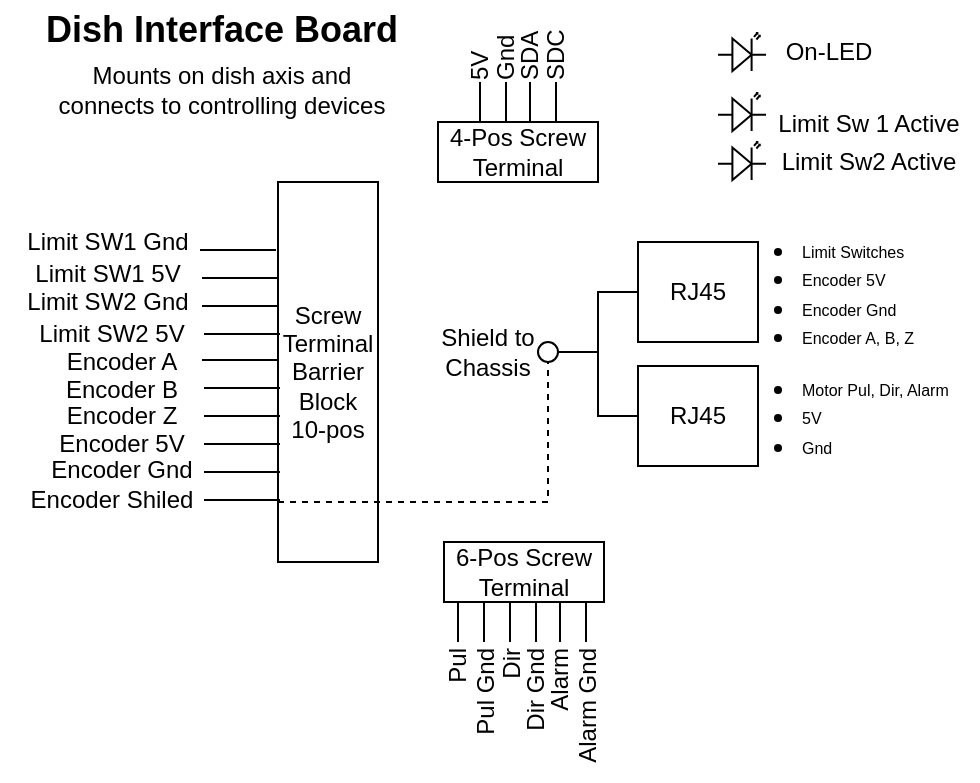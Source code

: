 <mxfile version="26.1.1">
  <diagram name="Page-1" id="n2HbwuNufLtKjAIBImdg">
    <mxGraphModel dx="697" dy="778" grid="1" gridSize="10" guides="1" tooltips="1" connect="1" arrows="1" fold="1" page="1" pageScale="1" pageWidth="850" pageHeight="1100" math="0" shadow="0">
      <root>
        <mxCell id="0" />
        <mxCell id="1" parent="0" />
        <mxCell id="3Djt_9vwnhP9ykRVNRtl-1" value="Screw Terminal Barrier Block 10-pos" style="rounded=0;whiteSpace=wrap;html=1;" vertex="1" parent="1">
          <mxGeometry x="200" y="130" width="50" height="190" as="geometry" />
        </mxCell>
        <mxCell id="3Djt_9vwnhP9ykRVNRtl-2" value="" style="endArrow=none;html=1;rounded=0;exitX=-0.04;exitY=0.085;exitDx=0;exitDy=0;exitPerimeter=0;" edge="1" parent="1">
          <mxGeometry width="50" height="50" relative="1" as="geometry">
            <mxPoint x="199" y="164" as="sourcePoint" />
            <mxPoint x="161" y="164" as="targetPoint" />
          </mxGeometry>
        </mxCell>
        <mxCell id="3Djt_9vwnhP9ykRVNRtl-3" value="" style="endArrow=none;html=1;rounded=0;exitX=-0.04;exitY=0.085;exitDx=0;exitDy=0;exitPerimeter=0;" edge="1" parent="1">
          <mxGeometry width="50" height="50" relative="1" as="geometry">
            <mxPoint x="200" y="178" as="sourcePoint" />
            <mxPoint x="162" y="178" as="targetPoint" />
          </mxGeometry>
        </mxCell>
        <mxCell id="3Djt_9vwnhP9ykRVNRtl-4" value="" style="endArrow=none;html=1;rounded=0;exitX=-0.04;exitY=0.085;exitDx=0;exitDy=0;exitPerimeter=0;" edge="1" parent="1">
          <mxGeometry width="50" height="50" relative="1" as="geometry">
            <mxPoint x="200" y="192" as="sourcePoint" />
            <mxPoint x="162" y="192" as="targetPoint" />
          </mxGeometry>
        </mxCell>
        <mxCell id="3Djt_9vwnhP9ykRVNRtl-5" value="" style="endArrow=none;html=1;rounded=0;exitX=-0.04;exitY=0.085;exitDx=0;exitDy=0;exitPerimeter=0;" edge="1" parent="1">
          <mxGeometry width="50" height="50" relative="1" as="geometry">
            <mxPoint x="201" y="206" as="sourcePoint" />
            <mxPoint x="163" y="206" as="targetPoint" />
          </mxGeometry>
        </mxCell>
        <mxCell id="3Djt_9vwnhP9ykRVNRtl-6" value="" style="endArrow=none;html=1;rounded=0;exitX=-0.04;exitY=0.085;exitDx=0;exitDy=0;exitPerimeter=0;" edge="1" parent="1">
          <mxGeometry width="50" height="50" relative="1" as="geometry">
            <mxPoint x="200" y="219" as="sourcePoint" />
            <mxPoint x="162" y="219" as="targetPoint" />
          </mxGeometry>
        </mxCell>
        <mxCell id="3Djt_9vwnhP9ykRVNRtl-7" value="" style="endArrow=none;html=1;rounded=0;exitX=-0.04;exitY=0.085;exitDx=0;exitDy=0;exitPerimeter=0;" edge="1" parent="1">
          <mxGeometry width="50" height="50" relative="1" as="geometry">
            <mxPoint x="201" y="233" as="sourcePoint" />
            <mxPoint x="163" y="233" as="targetPoint" />
          </mxGeometry>
        </mxCell>
        <mxCell id="3Djt_9vwnhP9ykRVNRtl-8" value="" style="endArrow=none;html=1;rounded=0;exitX=-0.04;exitY=0.085;exitDx=0;exitDy=0;exitPerimeter=0;" edge="1" parent="1">
          <mxGeometry width="50" height="50" relative="1" as="geometry">
            <mxPoint x="201" y="247" as="sourcePoint" />
            <mxPoint x="163" y="247" as="targetPoint" />
          </mxGeometry>
        </mxCell>
        <mxCell id="3Djt_9vwnhP9ykRVNRtl-9" value="" style="endArrow=none;html=1;rounded=0;exitX=-0.04;exitY=0.085;exitDx=0;exitDy=0;exitPerimeter=0;" edge="1" parent="1">
          <mxGeometry width="50" height="50" relative="1" as="geometry">
            <mxPoint x="201" y="261" as="sourcePoint" />
            <mxPoint x="163" y="261" as="targetPoint" />
          </mxGeometry>
        </mxCell>
        <mxCell id="3Djt_9vwnhP9ykRVNRtl-10" value="" style="endArrow=none;html=1;rounded=0;exitX=-0.04;exitY=0.085;exitDx=0;exitDy=0;exitPerimeter=0;" edge="1" parent="1">
          <mxGeometry width="50" height="50" relative="1" as="geometry">
            <mxPoint x="201" y="275" as="sourcePoint" />
            <mxPoint x="163" y="275" as="targetPoint" />
          </mxGeometry>
        </mxCell>
        <mxCell id="3Djt_9vwnhP9ykRVNRtl-11" value="" style="endArrow=none;html=1;rounded=0;exitX=-0.04;exitY=0.085;exitDx=0;exitDy=0;exitPerimeter=0;" edge="1" parent="1">
          <mxGeometry width="50" height="50" relative="1" as="geometry">
            <mxPoint x="201" y="289" as="sourcePoint" />
            <mxPoint x="163" y="289" as="targetPoint" />
          </mxGeometry>
        </mxCell>
        <mxCell id="3Djt_9vwnhP9ykRVNRtl-12" value="Limit SW1 Gnd" style="text;html=1;align=center;verticalAlign=middle;whiteSpace=wrap;rounded=0;" vertex="1" parent="1">
          <mxGeometry x="70" y="150" width="90" height="20" as="geometry" />
        </mxCell>
        <mxCell id="3Djt_9vwnhP9ykRVNRtl-13" value="Limit SW1 5V" style="text;html=1;align=center;verticalAlign=middle;whiteSpace=wrap;rounded=0;" vertex="1" parent="1">
          <mxGeometry x="70" y="166" width="90" height="20" as="geometry" />
        </mxCell>
        <mxCell id="3Djt_9vwnhP9ykRVNRtl-14" value="Limit SW2 Gnd" style="text;html=1;align=center;verticalAlign=middle;whiteSpace=wrap;rounded=0;" vertex="1" parent="1">
          <mxGeometry x="70" y="180" width="90" height="20" as="geometry" />
        </mxCell>
        <mxCell id="3Djt_9vwnhP9ykRVNRtl-15" value="Limit SW2 5V" style="text;html=1;align=center;verticalAlign=middle;whiteSpace=wrap;rounded=0;" vertex="1" parent="1">
          <mxGeometry x="72" y="196" width="90" height="20" as="geometry" />
        </mxCell>
        <mxCell id="3Djt_9vwnhP9ykRVNRtl-16" value="Encoder A" style="text;html=1;align=center;verticalAlign=middle;whiteSpace=wrap;rounded=0;" vertex="1" parent="1">
          <mxGeometry x="82" y="210" width="80" height="20" as="geometry" />
        </mxCell>
        <mxCell id="3Djt_9vwnhP9ykRVNRtl-17" value="Encoder B" style="text;html=1;align=center;verticalAlign=middle;whiteSpace=wrap;rounded=0;" vertex="1" parent="1">
          <mxGeometry x="82" y="224" width="80" height="20" as="geometry" />
        </mxCell>
        <mxCell id="3Djt_9vwnhP9ykRVNRtl-18" value="Encoder Z" style="text;html=1;align=center;verticalAlign=middle;whiteSpace=wrap;rounded=0;" vertex="1" parent="1">
          <mxGeometry x="82" y="237" width="80" height="20" as="geometry" />
        </mxCell>
        <mxCell id="3Djt_9vwnhP9ykRVNRtl-19" value="Encoder 5V" style="text;html=1;align=center;verticalAlign=middle;whiteSpace=wrap;rounded=0;" vertex="1" parent="1">
          <mxGeometry x="82" y="251" width="80" height="20" as="geometry" />
        </mxCell>
        <mxCell id="3Djt_9vwnhP9ykRVNRtl-20" value="Encoder Gnd" style="text;html=1;align=center;verticalAlign=middle;whiteSpace=wrap;rounded=0;" vertex="1" parent="1">
          <mxGeometry x="82" y="264" width="80" height="20" as="geometry" />
        </mxCell>
        <mxCell id="3Djt_9vwnhP9ykRVNRtl-21" value="Encoder Shiled" style="text;html=1;align=center;verticalAlign=middle;whiteSpace=wrap;rounded=0;" vertex="1" parent="1">
          <mxGeometry x="61" y="279" width="112" height="20" as="geometry" />
        </mxCell>
        <mxCell id="3Djt_9vwnhP9ykRVNRtl-22" value="4-Pos Screw Terminal" style="rounded=0;whiteSpace=wrap;html=1;" vertex="1" parent="1">
          <mxGeometry x="280" y="100" width="80" height="30" as="geometry" />
        </mxCell>
        <mxCell id="3Djt_9vwnhP9ykRVNRtl-23" value="" style="endArrow=none;html=1;rounded=0;entryX=0.25;entryY=0;entryDx=0;entryDy=0;" edge="1" parent="1">
          <mxGeometry width="50" height="50" relative="1" as="geometry">
            <mxPoint x="301" y="80" as="sourcePoint" />
            <mxPoint x="301" y="100" as="targetPoint" />
          </mxGeometry>
        </mxCell>
        <mxCell id="3Djt_9vwnhP9ykRVNRtl-24" value="" style="endArrow=none;html=1;rounded=0;entryX=0.25;entryY=0;entryDx=0;entryDy=0;" edge="1" parent="1">
          <mxGeometry width="50" height="50" relative="1" as="geometry">
            <mxPoint x="314" y="80" as="sourcePoint" />
            <mxPoint x="314" y="100" as="targetPoint" />
          </mxGeometry>
        </mxCell>
        <mxCell id="3Djt_9vwnhP9ykRVNRtl-25" value="" style="endArrow=none;html=1;rounded=0;entryX=0.25;entryY=0;entryDx=0;entryDy=0;" edge="1" parent="1">
          <mxGeometry width="50" height="50" relative="1" as="geometry">
            <mxPoint x="326" y="80" as="sourcePoint" />
            <mxPoint x="326" y="100" as="targetPoint" />
          </mxGeometry>
        </mxCell>
        <mxCell id="3Djt_9vwnhP9ykRVNRtl-26" value="" style="endArrow=none;html=1;rounded=0;entryX=0.25;entryY=0;entryDx=0;entryDy=0;" edge="1" parent="1">
          <mxGeometry width="50" height="50" relative="1" as="geometry">
            <mxPoint x="339" y="80" as="sourcePoint" />
            <mxPoint x="339" y="100" as="targetPoint" />
          </mxGeometry>
        </mxCell>
        <mxCell id="3Djt_9vwnhP9ykRVNRtl-28" value="5V" style="text;html=1;align=left;verticalAlign=middle;whiteSpace=wrap;rounded=0;rotation=-90;" vertex="1" parent="1">
          <mxGeometry x="283" y="59" width="35" height="10" as="geometry" />
        </mxCell>
        <mxCell id="3Djt_9vwnhP9ykRVNRtl-29" value="Gnd" style="text;html=1;align=left;verticalAlign=middle;whiteSpace=wrap;rounded=0;rotation=-90;" vertex="1" parent="1">
          <mxGeometry x="296" y="59" width="35" height="10" as="geometry" />
        </mxCell>
        <mxCell id="3Djt_9vwnhP9ykRVNRtl-30" value="SDA" style="text;html=1;align=left;verticalAlign=middle;whiteSpace=wrap;rounded=0;rotation=-90;" vertex="1" parent="1">
          <mxGeometry x="308" y="59" width="35" height="10" as="geometry" />
        </mxCell>
        <mxCell id="3Djt_9vwnhP9ykRVNRtl-31" value="SDC" style="text;html=1;align=left;verticalAlign=middle;whiteSpace=wrap;rounded=0;rotation=-90;" vertex="1" parent="1">
          <mxGeometry x="321" y="59" width="35" height="10" as="geometry" />
        </mxCell>
        <mxCell id="3Djt_9vwnhP9ykRVNRtl-32" value="6-Pos Screw Terminal" style="rounded=0;whiteSpace=wrap;html=1;" vertex="1" parent="1">
          <mxGeometry x="283" y="310" width="80" height="30" as="geometry" />
        </mxCell>
        <mxCell id="3Djt_9vwnhP9ykRVNRtl-37" value="" style="endArrow=none;html=1;rounded=0;entryX=0.25;entryY=0;entryDx=0;entryDy=0;" edge="1" parent="1">
          <mxGeometry width="50" height="50" relative="1" as="geometry">
            <mxPoint x="316" y="340" as="sourcePoint" />
            <mxPoint x="316" y="360" as="targetPoint" />
          </mxGeometry>
        </mxCell>
        <mxCell id="3Djt_9vwnhP9ykRVNRtl-38" value="" style="endArrow=none;html=1;rounded=0;entryX=0.25;entryY=0;entryDx=0;entryDy=0;" edge="1" parent="1">
          <mxGeometry width="50" height="50" relative="1" as="geometry">
            <mxPoint x="329" y="340" as="sourcePoint" />
            <mxPoint x="329" y="360" as="targetPoint" />
          </mxGeometry>
        </mxCell>
        <mxCell id="3Djt_9vwnhP9ykRVNRtl-39" value="" style="endArrow=none;html=1;rounded=0;entryX=0.25;entryY=0;entryDx=0;entryDy=0;" edge="1" parent="1">
          <mxGeometry width="50" height="50" relative="1" as="geometry">
            <mxPoint x="341" y="340" as="sourcePoint" />
            <mxPoint x="341" y="360" as="targetPoint" />
          </mxGeometry>
        </mxCell>
        <mxCell id="3Djt_9vwnhP9ykRVNRtl-40" value="" style="endArrow=none;html=1;rounded=0;entryX=0.25;entryY=0;entryDx=0;entryDy=0;" edge="1" parent="1">
          <mxGeometry width="50" height="50" relative="1" as="geometry">
            <mxPoint x="354" y="340" as="sourcePoint" />
            <mxPoint x="354" y="360" as="targetPoint" />
          </mxGeometry>
        </mxCell>
        <mxCell id="3Djt_9vwnhP9ykRVNRtl-41" value="" style="endArrow=none;html=1;rounded=0;entryX=0.25;entryY=0;entryDx=0;entryDy=0;" edge="1" parent="1">
          <mxGeometry width="50" height="50" relative="1" as="geometry">
            <mxPoint x="290" y="340" as="sourcePoint" />
            <mxPoint x="290" y="360" as="targetPoint" />
          </mxGeometry>
        </mxCell>
        <mxCell id="3Djt_9vwnhP9ykRVNRtl-42" value="" style="endArrow=none;html=1;rounded=0;entryX=0.25;entryY=0;entryDx=0;entryDy=0;" edge="1" parent="1">
          <mxGeometry width="50" height="50" relative="1" as="geometry">
            <mxPoint x="303" y="340" as="sourcePoint" />
            <mxPoint x="303" y="360" as="targetPoint" />
          </mxGeometry>
        </mxCell>
        <mxCell id="3Djt_9vwnhP9ykRVNRtl-43" value="Pul" style="text;html=1;align=right;verticalAlign=middle;whiteSpace=wrap;rounded=0;rotation=-90;" vertex="1" parent="1">
          <mxGeometry x="266" y="380" width="47" height="10" as="geometry" />
        </mxCell>
        <mxCell id="3Djt_9vwnhP9ykRVNRtl-44" value="Pul Gnd" style="text;html=1;align=right;verticalAlign=middle;whiteSpace=wrap;rounded=0;rotation=-90;" vertex="1" parent="1">
          <mxGeometry x="280" y="380" width="47" height="10" as="geometry" />
        </mxCell>
        <mxCell id="3Djt_9vwnhP9ykRVNRtl-45" value="Dir" style="text;html=1;align=right;verticalAlign=middle;whiteSpace=wrap;rounded=0;rotation=-90;" vertex="1" parent="1">
          <mxGeometry x="293" y="380" width="47" height="10" as="geometry" />
        </mxCell>
        <mxCell id="3Djt_9vwnhP9ykRVNRtl-46" value="Dir Gnd" style="text;html=1;align=right;verticalAlign=middle;whiteSpace=wrap;rounded=0;rotation=-90;" vertex="1" parent="1">
          <mxGeometry x="305" y="380" width="47" height="10" as="geometry" />
        </mxCell>
        <mxCell id="3Djt_9vwnhP9ykRVNRtl-47" value="Alarm" style="text;html=1;align=right;verticalAlign=middle;whiteSpace=wrap;rounded=0;rotation=-90;" vertex="1" parent="1">
          <mxGeometry x="317" y="380" width="47" height="10" as="geometry" />
        </mxCell>
        <mxCell id="3Djt_9vwnhP9ykRVNRtl-48" value="Alarm Gnd" style="text;html=1;align=right;verticalAlign=middle;whiteSpace=wrap;rounded=0;rotation=-90;" vertex="1" parent="1">
          <mxGeometry x="320.5" y="390.5" width="68" height="10" as="geometry" />
        </mxCell>
        <mxCell id="3Djt_9vwnhP9ykRVNRtl-53" style="edgeStyle=orthogonalEdgeStyle;rounded=0;orthogonalLoop=1;jettySize=auto;html=1;exitX=0;exitY=0.5;exitDx=0;exitDy=0;entryX=0;entryY=0.5;entryDx=0;entryDy=0;endArrow=none;startFill=0;" edge="1" parent="1" source="3Djt_9vwnhP9ykRVNRtl-49" target="3Djt_9vwnhP9ykRVNRtl-50">
          <mxGeometry relative="1" as="geometry" />
        </mxCell>
        <mxCell id="3Djt_9vwnhP9ykRVNRtl-49" value="RJ45" style="rounded=0;whiteSpace=wrap;html=1;" vertex="1" parent="1">
          <mxGeometry x="380" y="222" width="60" height="50" as="geometry" />
        </mxCell>
        <mxCell id="3Djt_9vwnhP9ykRVNRtl-50" value="RJ45" style="rounded=0;whiteSpace=wrap;html=1;" vertex="1" parent="1">
          <mxGeometry x="380" y="160" width="60" height="50" as="geometry" />
        </mxCell>
        <mxCell id="3Djt_9vwnhP9ykRVNRtl-55" style="edgeStyle=orthogonalEdgeStyle;rounded=0;orthogonalLoop=1;jettySize=auto;html=1;endArrow=none;startFill=0;" edge="1" parent="1" source="3Djt_9vwnhP9ykRVNRtl-54">
          <mxGeometry relative="1" as="geometry">
            <mxPoint x="360" y="215" as="targetPoint" />
          </mxGeometry>
        </mxCell>
        <mxCell id="3Djt_9vwnhP9ykRVNRtl-54" value="" style="ellipse;whiteSpace=wrap;html=1;aspect=fixed;" vertex="1" parent="1">
          <mxGeometry x="330" y="210" width="10" height="10" as="geometry" />
        </mxCell>
        <mxCell id="3Djt_9vwnhP9ykRVNRtl-57" value="Shield to Chassis" style="text;html=1;align=center;verticalAlign=middle;whiteSpace=wrap;rounded=0;" vertex="1" parent="1">
          <mxGeometry x="280" y="200" width="50" height="30" as="geometry" />
        </mxCell>
        <mxCell id="3Djt_9vwnhP9ykRVNRtl-58" value="" style="endArrow=none;dashed=1;html=1;rounded=0;entryX=0.5;entryY=1;entryDx=0;entryDy=0;" edge="1" parent="1" target="3Djt_9vwnhP9ykRVNRtl-54">
          <mxGeometry width="50" height="50" relative="1" as="geometry">
            <mxPoint x="200" y="290" as="sourcePoint" />
            <mxPoint x="340" y="220" as="targetPoint" />
            <Array as="points">
              <mxPoint x="335" y="290" />
            </Array>
          </mxGeometry>
        </mxCell>
        <mxCell id="3Djt_9vwnhP9ykRVNRtl-59" value="&lt;ul&gt;&lt;li&gt;&lt;font style=&quot;font-size: 8px;&quot;&gt;Motor Pul, Dir, Alarm&lt;/font&gt;&lt;/li&gt;&lt;li&gt;&lt;font style=&quot;font-size: 8px;&quot;&gt;5V&lt;/font&gt;&lt;/li&gt;&lt;li&gt;&lt;font style=&quot;font-size: 8px;&quot;&gt;Gnd&lt;/font&gt;&lt;/li&gt;&lt;/ul&gt;" style="text;html=1;align=left;verticalAlign=middle;whiteSpace=wrap;rounded=0;" vertex="1" parent="1">
          <mxGeometry x="420" y="232" width="130" height="30" as="geometry" />
        </mxCell>
        <mxCell id="3Djt_9vwnhP9ykRVNRtl-62" value="&lt;ul&gt;&lt;li&gt;&lt;span style=&quot;font-size: 8px;&quot;&gt;Limit Switches&lt;/span&gt;&lt;/li&gt;&lt;li&gt;&lt;span style=&quot;font-size: 8px;&quot;&gt;Encoder 5V&lt;/span&gt;&lt;/li&gt;&lt;li&gt;&lt;span style=&quot;font-size: 8px;&quot;&gt;Encoder Gnd&lt;/span&gt;&lt;/li&gt;&lt;li&gt;&lt;span style=&quot;font-size: 8px;&quot;&gt;Encoder A, B, Z&lt;/span&gt;&lt;/li&gt;&lt;/ul&gt;" style="text;html=1;align=left;verticalAlign=middle;whiteSpace=wrap;rounded=0;" vertex="1" parent="1">
          <mxGeometry x="420" y="170" width="130" height="30" as="geometry" />
        </mxCell>
        <mxCell id="3Djt_9vwnhP9ykRVNRtl-63" value="" style="verticalLabelPosition=bottom;shadow=0;dashed=0;align=center;html=1;verticalAlign=top;shape=mxgraph.electrical.opto_electronics.led_2;pointerEvents=1;" vertex="1" parent="1">
          <mxGeometry x="420" y="85.5" width="24" height="19" as="geometry" />
        </mxCell>
        <mxCell id="3Djt_9vwnhP9ykRVNRtl-65" value="Limit Sw 1 Active" style="text;html=1;align=center;verticalAlign=middle;resizable=0;points=[];autosize=1;strokeColor=none;fillColor=none;" vertex="1" parent="1">
          <mxGeometry x="440" y="85.5" width="110" height="30" as="geometry" />
        </mxCell>
        <mxCell id="3Djt_9vwnhP9ykRVNRtl-66" value="" style="verticalLabelPosition=bottom;shadow=0;dashed=0;align=center;html=1;verticalAlign=top;shape=mxgraph.electrical.opto_electronics.led_2;pointerEvents=1;" vertex="1" parent="1">
          <mxGeometry x="420" y="110" width="24" height="19" as="geometry" />
        </mxCell>
        <mxCell id="3Djt_9vwnhP9ykRVNRtl-67" value="Limit Sw2 Active" style="text;html=1;align=center;verticalAlign=middle;resizable=0;points=[];autosize=1;strokeColor=none;fillColor=none;" vertex="1" parent="1">
          <mxGeometry x="440" y="104.5" width="110" height="30" as="geometry" />
        </mxCell>
        <mxCell id="3Djt_9vwnhP9ykRVNRtl-68" value="" style="verticalLabelPosition=bottom;shadow=0;dashed=0;align=center;html=1;verticalAlign=top;shape=mxgraph.electrical.opto_electronics.led_2;pointerEvents=1;" vertex="1" parent="1">
          <mxGeometry x="420" y="55.5" width="24" height="19" as="geometry" />
        </mxCell>
        <mxCell id="3Djt_9vwnhP9ykRVNRtl-69" value="On-LED" style="text;html=1;align=center;verticalAlign=middle;resizable=0;points=[];autosize=1;strokeColor=none;fillColor=none;" vertex="1" parent="1">
          <mxGeometry x="440" y="50" width="70" height="30" as="geometry" />
        </mxCell>
        <mxCell id="3Djt_9vwnhP9ykRVNRtl-70" value="&lt;b&gt;&lt;font style=&quot;font-size: 18px;&quot;&gt;Dish Interface Board&lt;/font&gt;&lt;/b&gt;" style="text;html=1;align=center;verticalAlign=middle;whiteSpace=wrap;rounded=0;" vertex="1" parent="1">
          <mxGeometry x="82" y="39" width="180" height="30" as="geometry" />
        </mxCell>
        <mxCell id="3Djt_9vwnhP9ykRVNRtl-71" value="Mounts on dish axis and connects to controlling devices" style="text;html=1;align=center;verticalAlign=middle;whiteSpace=wrap;rounded=0;" vertex="1" parent="1">
          <mxGeometry x="87" y="69" width="170" height="30" as="geometry" />
        </mxCell>
      </root>
    </mxGraphModel>
  </diagram>
</mxfile>
